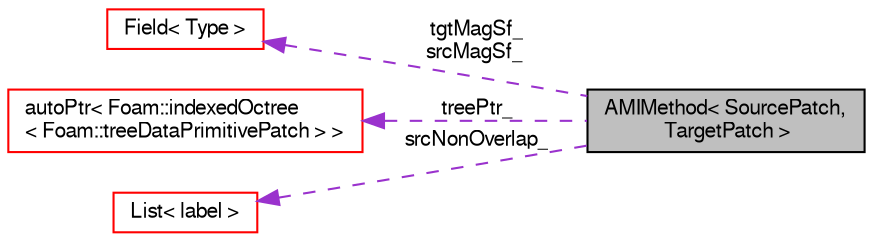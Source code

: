digraph "AMIMethod&lt; SourcePatch, TargetPatch &gt;"
{
  bgcolor="transparent";
  edge [fontname="FreeSans",fontsize="10",labelfontname="FreeSans",labelfontsize="10"];
  node [fontname="FreeSans",fontsize="10",shape=record];
  rankdir="LR";
  Node5 [label="AMIMethod\< SourcePatch,\l TargetPatch \>",height=0.2,width=0.4,color="black", fillcolor="grey75", style="filled", fontcolor="black"];
  Node6 -> Node5 [dir="back",color="darkorchid3",fontsize="10",style="dashed",label=" tgtMagSf_\nsrcMagSf_" ,fontname="FreeSans"];
  Node6 [label="Field\< Type \>",height=0.2,width=0.4,color="red",URL="$a26466.html",tooltip="Pre-declare SubField and related Field type. "];
  Node13 -> Node5 [dir="back",color="darkorchid3",fontsize="10",style="dashed",label=" treePtr_" ,fontname="FreeSans"];
  Node13 [label="autoPtr\< Foam::indexedOctree\l\< Foam::treeDataPrimitivePatch \> \>",height=0.2,width=0.4,color="red",URL="$a25958.html"];
  Node15 -> Node5 [dir="back",color="darkorchid3",fontsize="10",style="dashed",label=" srcNonOverlap_" ,fontname="FreeSans"];
  Node15 [label="List\< label \>",height=0.2,width=0.4,color="red",URL="$a25694.html"];
}
